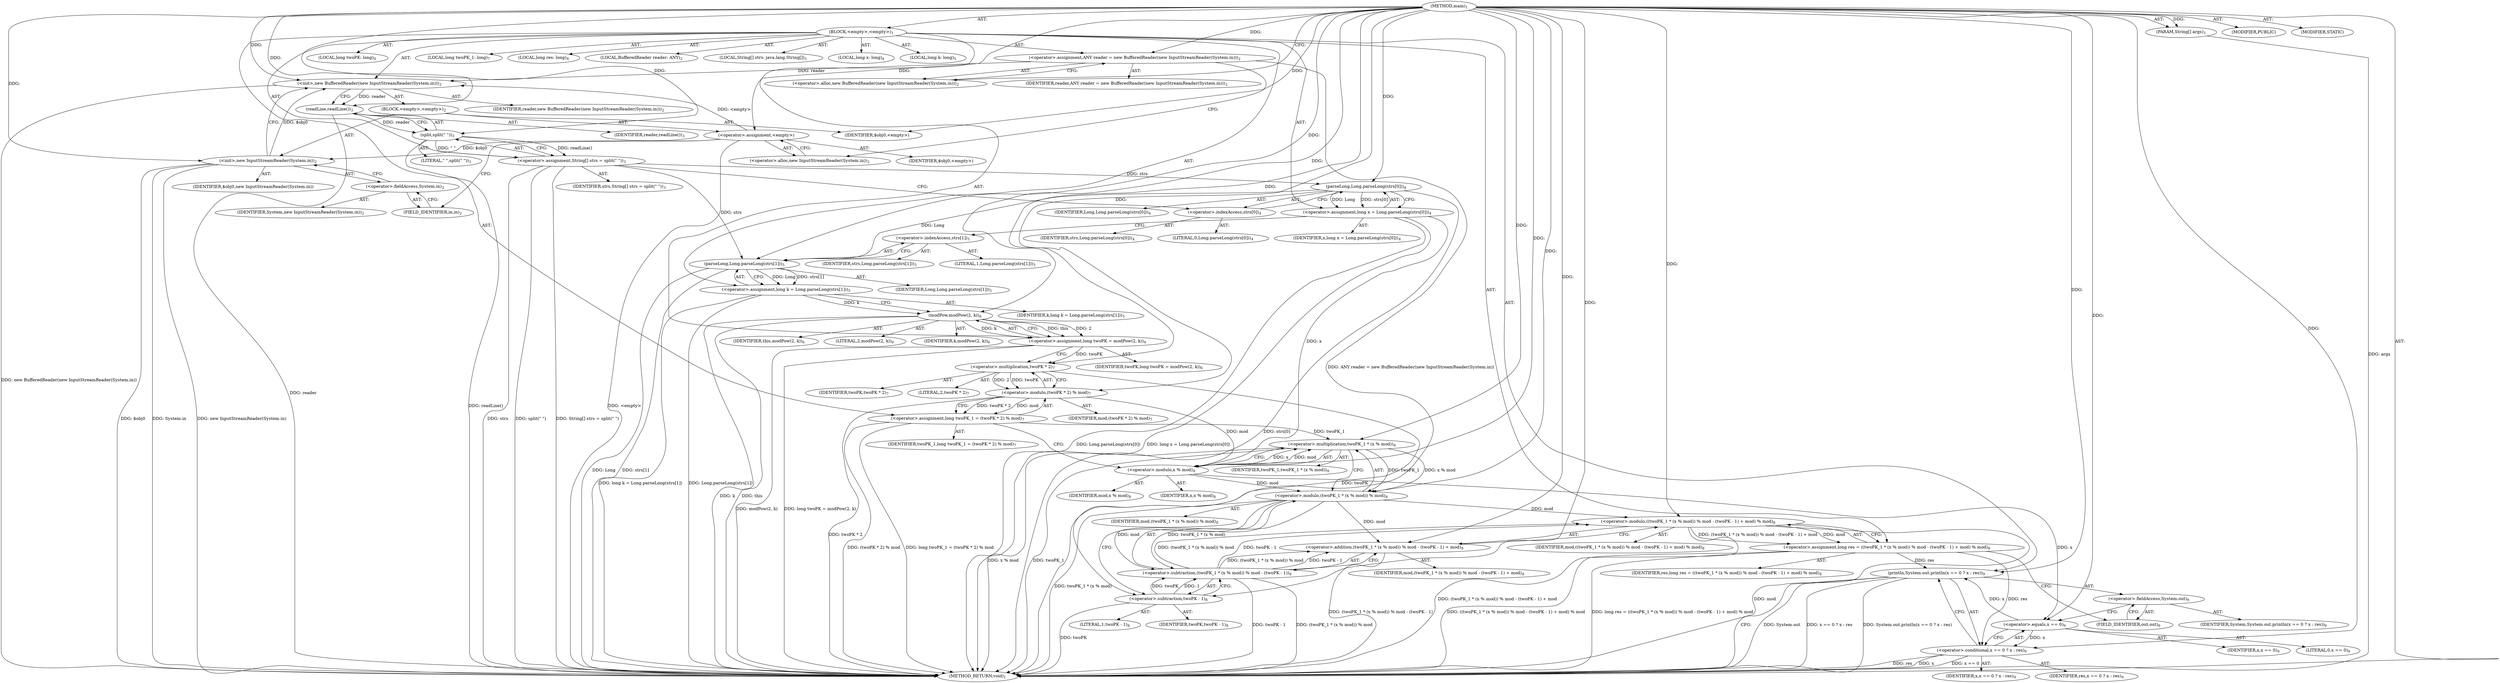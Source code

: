 digraph "main" {  
"19" [label = <(METHOD,main)<SUB>1</SUB>> ]
"20" [label = <(PARAM,String[] args)<SUB>1</SUB>> ]
"21" [label = <(BLOCK,&lt;empty&gt;,&lt;empty&gt;)<SUB>1</SUB>> ]
"4" [label = <(LOCAL,BufferedReader reader: ANY)<SUB>2</SUB>> ]
"22" [label = <(&lt;operator&gt;.assignment,ANY reader = new BufferedReader(new InputStreamReader(System.in)))<SUB>2</SUB>> ]
"23" [label = <(IDENTIFIER,reader,ANY reader = new BufferedReader(new InputStreamReader(System.in)))<SUB>2</SUB>> ]
"24" [label = <(&lt;operator&gt;.alloc,new BufferedReader(new InputStreamReader(System.in)))<SUB>2</SUB>> ]
"25" [label = <(&lt;init&gt;,new BufferedReader(new InputStreamReader(System.in)))<SUB>2</SUB>> ]
"3" [label = <(IDENTIFIER,reader,new BufferedReader(new InputStreamReader(System.in)))<SUB>2</SUB>> ]
"26" [label = <(BLOCK,&lt;empty&gt;,&lt;empty&gt;)<SUB>2</SUB>> ]
"27" [label = <(&lt;operator&gt;.assignment,&lt;empty&gt;)> ]
"28" [label = <(IDENTIFIER,$obj0,&lt;empty&gt;)> ]
"29" [label = <(&lt;operator&gt;.alloc,new InputStreamReader(System.in))<SUB>2</SUB>> ]
"30" [label = <(&lt;init&gt;,new InputStreamReader(System.in))<SUB>2</SUB>> ]
"31" [label = <(IDENTIFIER,$obj0,new InputStreamReader(System.in))> ]
"32" [label = <(&lt;operator&gt;.fieldAccess,System.in)<SUB>2</SUB>> ]
"33" [label = <(IDENTIFIER,System,new InputStreamReader(System.in))<SUB>2</SUB>> ]
"34" [label = <(FIELD_IDENTIFIER,in,in)<SUB>2</SUB>> ]
"35" [label = <(IDENTIFIER,$obj0,&lt;empty&gt;)> ]
"36" [label = <(LOCAL,String[] strs: java.lang.String[])<SUB>3</SUB>> ]
"37" [label = <(&lt;operator&gt;.assignment,String[] strs = split(&quot; &quot;))<SUB>3</SUB>> ]
"38" [label = <(IDENTIFIER,strs,String[] strs = split(&quot; &quot;))<SUB>3</SUB>> ]
"39" [label = <(split,split(&quot; &quot;))<SUB>3</SUB>> ]
"40" [label = <(readLine,readLine())<SUB>3</SUB>> ]
"41" [label = <(IDENTIFIER,reader,readLine())<SUB>3</SUB>> ]
"42" [label = <(LITERAL,&quot; &quot;,split(&quot; &quot;))<SUB>3</SUB>> ]
"43" [label = <(LOCAL,long x: long)<SUB>4</SUB>> ]
"44" [label = <(&lt;operator&gt;.assignment,long x = Long.parseLong(strs[0]))<SUB>4</SUB>> ]
"45" [label = <(IDENTIFIER,x,long x = Long.parseLong(strs[0]))<SUB>4</SUB>> ]
"46" [label = <(parseLong,Long.parseLong(strs[0]))<SUB>4</SUB>> ]
"47" [label = <(IDENTIFIER,Long,Long.parseLong(strs[0]))<SUB>4</SUB>> ]
"48" [label = <(&lt;operator&gt;.indexAccess,strs[0])<SUB>4</SUB>> ]
"49" [label = <(IDENTIFIER,strs,Long.parseLong(strs[0]))<SUB>4</SUB>> ]
"50" [label = <(LITERAL,0,Long.parseLong(strs[0]))<SUB>4</SUB>> ]
"51" [label = <(LOCAL,long k: long)<SUB>5</SUB>> ]
"52" [label = <(&lt;operator&gt;.assignment,long k = Long.parseLong(strs[1]))<SUB>5</SUB>> ]
"53" [label = <(IDENTIFIER,k,long k = Long.parseLong(strs[1]))<SUB>5</SUB>> ]
"54" [label = <(parseLong,Long.parseLong(strs[1]))<SUB>5</SUB>> ]
"55" [label = <(IDENTIFIER,Long,Long.parseLong(strs[1]))<SUB>5</SUB>> ]
"56" [label = <(&lt;operator&gt;.indexAccess,strs[1])<SUB>5</SUB>> ]
"57" [label = <(IDENTIFIER,strs,Long.parseLong(strs[1]))<SUB>5</SUB>> ]
"58" [label = <(LITERAL,1,Long.parseLong(strs[1]))<SUB>5</SUB>> ]
"59" [label = <(LOCAL,long twoPK: long)<SUB>6</SUB>> ]
"60" [label = <(&lt;operator&gt;.assignment,long twoPK = modPow(2, k))<SUB>6</SUB>> ]
"61" [label = <(IDENTIFIER,twoPK,long twoPK = modPow(2, k))<SUB>6</SUB>> ]
"62" [label = <(modPow,modPow(2, k))<SUB>6</SUB>> ]
"63" [label = <(IDENTIFIER,this,modPow(2, k))<SUB>6</SUB>> ]
"64" [label = <(LITERAL,2,modPow(2, k))<SUB>6</SUB>> ]
"65" [label = <(IDENTIFIER,k,modPow(2, k))<SUB>6</SUB>> ]
"66" [label = <(LOCAL,long twoPK_1: long)<SUB>7</SUB>> ]
"67" [label = <(&lt;operator&gt;.assignment,long twoPK_1 = (twoPK * 2) % mod)<SUB>7</SUB>> ]
"68" [label = <(IDENTIFIER,twoPK_1,long twoPK_1 = (twoPK * 2) % mod)<SUB>7</SUB>> ]
"69" [label = <(&lt;operator&gt;.modulo,(twoPK * 2) % mod)<SUB>7</SUB>> ]
"70" [label = <(&lt;operator&gt;.multiplication,twoPK * 2)<SUB>7</SUB>> ]
"71" [label = <(IDENTIFIER,twoPK,twoPK * 2)<SUB>7</SUB>> ]
"72" [label = <(LITERAL,2,twoPK * 2)<SUB>7</SUB>> ]
"73" [label = <(IDENTIFIER,mod,(twoPK * 2) % mod)<SUB>7</SUB>> ]
"74" [label = <(LOCAL,long res: long)<SUB>8</SUB>> ]
"75" [label = <(&lt;operator&gt;.assignment,long res = ((twoPK_1 * (x % mod)) % mod - (twoPK - 1) + mod) % mod)<SUB>8</SUB>> ]
"76" [label = <(IDENTIFIER,res,long res = ((twoPK_1 * (x % mod)) % mod - (twoPK - 1) + mod) % mod)<SUB>8</SUB>> ]
"77" [label = <(&lt;operator&gt;.modulo,((twoPK_1 * (x % mod)) % mod - (twoPK - 1) + mod) % mod)<SUB>8</SUB>> ]
"78" [label = <(&lt;operator&gt;.addition,(twoPK_1 * (x % mod)) % mod - (twoPK - 1) + mod)<SUB>8</SUB>> ]
"79" [label = <(&lt;operator&gt;.subtraction,(twoPK_1 * (x % mod)) % mod - (twoPK - 1))<SUB>8</SUB>> ]
"80" [label = <(&lt;operator&gt;.modulo,(twoPK_1 * (x % mod)) % mod)<SUB>8</SUB>> ]
"81" [label = <(&lt;operator&gt;.multiplication,twoPK_1 * (x % mod))<SUB>8</SUB>> ]
"82" [label = <(IDENTIFIER,twoPK_1,twoPK_1 * (x % mod))<SUB>8</SUB>> ]
"83" [label = <(&lt;operator&gt;.modulo,x % mod)<SUB>8</SUB>> ]
"84" [label = <(IDENTIFIER,x,x % mod)<SUB>8</SUB>> ]
"85" [label = <(IDENTIFIER,mod,x % mod)<SUB>8</SUB>> ]
"86" [label = <(IDENTIFIER,mod,(twoPK_1 * (x % mod)) % mod)<SUB>8</SUB>> ]
"87" [label = <(&lt;operator&gt;.subtraction,twoPK - 1)<SUB>8</SUB>> ]
"88" [label = <(IDENTIFIER,twoPK,twoPK - 1)<SUB>8</SUB>> ]
"89" [label = <(LITERAL,1,twoPK - 1)<SUB>8</SUB>> ]
"90" [label = <(IDENTIFIER,mod,(twoPK_1 * (x % mod)) % mod - (twoPK - 1) + mod)<SUB>8</SUB>> ]
"91" [label = <(IDENTIFIER,mod,((twoPK_1 * (x % mod)) % mod - (twoPK - 1) + mod) % mod)<SUB>8</SUB>> ]
"92" [label = <(println,System.out.println(x == 0 ? x : res))<SUB>9</SUB>> ]
"93" [label = <(&lt;operator&gt;.fieldAccess,System.out)<SUB>9</SUB>> ]
"94" [label = <(IDENTIFIER,System,System.out.println(x == 0 ? x : res))<SUB>9</SUB>> ]
"95" [label = <(FIELD_IDENTIFIER,out,out)<SUB>9</SUB>> ]
"96" [label = <(&lt;operator&gt;.conditional,x == 0 ? x : res)<SUB>9</SUB>> ]
"97" [label = <(&lt;operator&gt;.equals,x == 0)<SUB>9</SUB>> ]
"98" [label = <(IDENTIFIER,x,x == 0)<SUB>9</SUB>> ]
"99" [label = <(LITERAL,0,x == 0)<SUB>9</SUB>> ]
"100" [label = <(IDENTIFIER,x,x == 0 ? x : res)<SUB>9</SUB>> ]
"101" [label = <(IDENTIFIER,res,x == 0 ? x : res)<SUB>9</SUB>> ]
"102" [label = <(MODIFIER,PUBLIC)> ]
"103" [label = <(MODIFIER,STATIC)> ]
"104" [label = <(METHOD_RETURN,void)<SUB>1</SUB>> ]
  "19" -> "20"  [ label = "AST: "] 
  "19" -> "21"  [ label = "AST: "] 
  "19" -> "102"  [ label = "AST: "] 
  "19" -> "103"  [ label = "AST: "] 
  "19" -> "104"  [ label = "AST: "] 
  "21" -> "4"  [ label = "AST: "] 
  "21" -> "22"  [ label = "AST: "] 
  "21" -> "25"  [ label = "AST: "] 
  "21" -> "36"  [ label = "AST: "] 
  "21" -> "37"  [ label = "AST: "] 
  "21" -> "43"  [ label = "AST: "] 
  "21" -> "44"  [ label = "AST: "] 
  "21" -> "51"  [ label = "AST: "] 
  "21" -> "52"  [ label = "AST: "] 
  "21" -> "59"  [ label = "AST: "] 
  "21" -> "60"  [ label = "AST: "] 
  "21" -> "66"  [ label = "AST: "] 
  "21" -> "67"  [ label = "AST: "] 
  "21" -> "74"  [ label = "AST: "] 
  "21" -> "75"  [ label = "AST: "] 
  "21" -> "92"  [ label = "AST: "] 
  "22" -> "23"  [ label = "AST: "] 
  "22" -> "24"  [ label = "AST: "] 
  "25" -> "3"  [ label = "AST: "] 
  "25" -> "26"  [ label = "AST: "] 
  "26" -> "27"  [ label = "AST: "] 
  "26" -> "30"  [ label = "AST: "] 
  "26" -> "35"  [ label = "AST: "] 
  "27" -> "28"  [ label = "AST: "] 
  "27" -> "29"  [ label = "AST: "] 
  "30" -> "31"  [ label = "AST: "] 
  "30" -> "32"  [ label = "AST: "] 
  "32" -> "33"  [ label = "AST: "] 
  "32" -> "34"  [ label = "AST: "] 
  "37" -> "38"  [ label = "AST: "] 
  "37" -> "39"  [ label = "AST: "] 
  "39" -> "40"  [ label = "AST: "] 
  "39" -> "42"  [ label = "AST: "] 
  "40" -> "41"  [ label = "AST: "] 
  "44" -> "45"  [ label = "AST: "] 
  "44" -> "46"  [ label = "AST: "] 
  "46" -> "47"  [ label = "AST: "] 
  "46" -> "48"  [ label = "AST: "] 
  "48" -> "49"  [ label = "AST: "] 
  "48" -> "50"  [ label = "AST: "] 
  "52" -> "53"  [ label = "AST: "] 
  "52" -> "54"  [ label = "AST: "] 
  "54" -> "55"  [ label = "AST: "] 
  "54" -> "56"  [ label = "AST: "] 
  "56" -> "57"  [ label = "AST: "] 
  "56" -> "58"  [ label = "AST: "] 
  "60" -> "61"  [ label = "AST: "] 
  "60" -> "62"  [ label = "AST: "] 
  "62" -> "63"  [ label = "AST: "] 
  "62" -> "64"  [ label = "AST: "] 
  "62" -> "65"  [ label = "AST: "] 
  "67" -> "68"  [ label = "AST: "] 
  "67" -> "69"  [ label = "AST: "] 
  "69" -> "70"  [ label = "AST: "] 
  "69" -> "73"  [ label = "AST: "] 
  "70" -> "71"  [ label = "AST: "] 
  "70" -> "72"  [ label = "AST: "] 
  "75" -> "76"  [ label = "AST: "] 
  "75" -> "77"  [ label = "AST: "] 
  "77" -> "78"  [ label = "AST: "] 
  "77" -> "91"  [ label = "AST: "] 
  "78" -> "79"  [ label = "AST: "] 
  "78" -> "90"  [ label = "AST: "] 
  "79" -> "80"  [ label = "AST: "] 
  "79" -> "87"  [ label = "AST: "] 
  "80" -> "81"  [ label = "AST: "] 
  "80" -> "86"  [ label = "AST: "] 
  "81" -> "82"  [ label = "AST: "] 
  "81" -> "83"  [ label = "AST: "] 
  "83" -> "84"  [ label = "AST: "] 
  "83" -> "85"  [ label = "AST: "] 
  "87" -> "88"  [ label = "AST: "] 
  "87" -> "89"  [ label = "AST: "] 
  "92" -> "93"  [ label = "AST: "] 
  "92" -> "96"  [ label = "AST: "] 
  "93" -> "94"  [ label = "AST: "] 
  "93" -> "95"  [ label = "AST: "] 
  "96" -> "97"  [ label = "AST: "] 
  "96" -> "100"  [ label = "AST: "] 
  "96" -> "101"  [ label = "AST: "] 
  "97" -> "98"  [ label = "AST: "] 
  "97" -> "99"  [ label = "AST: "] 
  "22" -> "29"  [ label = "CFG: "] 
  "25" -> "40"  [ label = "CFG: "] 
  "37" -> "48"  [ label = "CFG: "] 
  "44" -> "56"  [ label = "CFG: "] 
  "52" -> "62"  [ label = "CFG: "] 
  "60" -> "70"  [ label = "CFG: "] 
  "67" -> "83"  [ label = "CFG: "] 
  "75" -> "95"  [ label = "CFG: "] 
  "92" -> "104"  [ label = "CFG: "] 
  "24" -> "22"  [ label = "CFG: "] 
  "39" -> "37"  [ label = "CFG: "] 
  "46" -> "44"  [ label = "CFG: "] 
  "54" -> "52"  [ label = "CFG: "] 
  "62" -> "60"  [ label = "CFG: "] 
  "69" -> "67"  [ label = "CFG: "] 
  "77" -> "75"  [ label = "CFG: "] 
  "93" -> "97"  [ label = "CFG: "] 
  "96" -> "92"  [ label = "CFG: "] 
  "27" -> "34"  [ label = "CFG: "] 
  "30" -> "25"  [ label = "CFG: "] 
  "40" -> "39"  [ label = "CFG: "] 
  "48" -> "46"  [ label = "CFG: "] 
  "56" -> "54"  [ label = "CFG: "] 
  "70" -> "69"  [ label = "CFG: "] 
  "78" -> "77"  [ label = "CFG: "] 
  "95" -> "93"  [ label = "CFG: "] 
  "97" -> "96"  [ label = "CFG: "] 
  "29" -> "27"  [ label = "CFG: "] 
  "32" -> "30"  [ label = "CFG: "] 
  "79" -> "78"  [ label = "CFG: "] 
  "34" -> "32"  [ label = "CFG: "] 
  "80" -> "87"  [ label = "CFG: "] 
  "87" -> "79"  [ label = "CFG: "] 
  "81" -> "80"  [ label = "CFG: "] 
  "83" -> "81"  [ label = "CFG: "] 
  "19" -> "24"  [ label = "CFG: "] 
  "20" -> "104"  [ label = "DDG: args"] 
  "22" -> "104"  [ label = "DDG: ANY reader = new BufferedReader(new InputStreamReader(System.in))"] 
  "27" -> "104"  [ label = "DDG: &lt;empty&gt;"] 
  "30" -> "104"  [ label = "DDG: $obj0"] 
  "30" -> "104"  [ label = "DDG: System.in"] 
  "30" -> "104"  [ label = "DDG: new InputStreamReader(System.in)"] 
  "25" -> "104"  [ label = "DDG: new BufferedReader(new InputStreamReader(System.in))"] 
  "37" -> "104"  [ label = "DDG: strs"] 
  "40" -> "104"  [ label = "DDG: reader"] 
  "39" -> "104"  [ label = "DDG: readLine()"] 
  "37" -> "104"  [ label = "DDG: split(&quot; &quot;)"] 
  "37" -> "104"  [ label = "DDG: String[] strs = split(&quot; &quot;)"] 
  "46" -> "104"  [ label = "DDG: strs[0]"] 
  "44" -> "104"  [ label = "DDG: Long.parseLong(strs[0])"] 
  "44" -> "104"  [ label = "DDG: long x = Long.parseLong(strs[0])"] 
  "54" -> "104"  [ label = "DDG: Long"] 
  "54" -> "104"  [ label = "DDG: strs[1]"] 
  "52" -> "104"  [ label = "DDG: Long.parseLong(strs[1])"] 
  "52" -> "104"  [ label = "DDG: long k = Long.parseLong(strs[1])"] 
  "62" -> "104"  [ label = "DDG: k"] 
  "60" -> "104"  [ label = "DDG: modPow(2, k)"] 
  "60" -> "104"  [ label = "DDG: long twoPK = modPow(2, k)"] 
  "69" -> "104"  [ label = "DDG: twoPK * 2"] 
  "67" -> "104"  [ label = "DDG: (twoPK * 2) % mod"] 
  "67" -> "104"  [ label = "DDG: long twoPK_1 = (twoPK * 2) % mod"] 
  "81" -> "104"  [ label = "DDG: twoPK_1"] 
  "81" -> "104"  [ label = "DDG: x % mod"] 
  "80" -> "104"  [ label = "DDG: twoPK_1 * (x % mod)"] 
  "79" -> "104"  [ label = "DDG: (twoPK_1 * (x % mod)) % mod"] 
  "87" -> "104"  [ label = "DDG: twoPK"] 
  "79" -> "104"  [ label = "DDG: twoPK - 1"] 
  "78" -> "104"  [ label = "DDG: (twoPK_1 * (x % mod)) % mod - (twoPK - 1)"] 
  "77" -> "104"  [ label = "DDG: (twoPK_1 * (x % mod)) % mod - (twoPK - 1) + mod"] 
  "77" -> "104"  [ label = "DDG: mod"] 
  "75" -> "104"  [ label = "DDG: ((twoPK_1 * (x % mod)) % mod - (twoPK - 1) + mod) % mod"] 
  "75" -> "104"  [ label = "DDG: long res = ((twoPK_1 * (x % mod)) % mod - (twoPK - 1) + mod) % mod"] 
  "92" -> "104"  [ label = "DDG: System.out"] 
  "96" -> "104"  [ label = "DDG: x == 0"] 
  "96" -> "104"  [ label = "DDG: res"] 
  "96" -> "104"  [ label = "DDG: x"] 
  "92" -> "104"  [ label = "DDG: x == 0 ? x : res"] 
  "92" -> "104"  [ label = "DDG: System.out.println(x == 0 ? x : res)"] 
  "62" -> "104"  [ label = "DDG: this"] 
  "19" -> "20"  [ label = "DDG: "] 
  "19" -> "22"  [ label = "DDG: "] 
  "39" -> "37"  [ label = "DDG: readLine()"] 
  "39" -> "37"  [ label = "DDG: &quot; &quot;"] 
  "46" -> "44"  [ label = "DDG: Long"] 
  "46" -> "44"  [ label = "DDG: strs[0]"] 
  "54" -> "52"  [ label = "DDG: Long"] 
  "54" -> "52"  [ label = "DDG: strs[1]"] 
  "62" -> "60"  [ label = "DDG: this"] 
  "62" -> "60"  [ label = "DDG: 2"] 
  "62" -> "60"  [ label = "DDG: k"] 
  "69" -> "67"  [ label = "DDG: twoPK * 2"] 
  "69" -> "67"  [ label = "DDG: mod"] 
  "77" -> "75"  [ label = "DDG: (twoPK_1 * (x % mod)) % mod - (twoPK - 1) + mod"] 
  "77" -> "75"  [ label = "DDG: mod"] 
  "22" -> "25"  [ label = "DDG: reader"] 
  "19" -> "25"  [ label = "DDG: "] 
  "27" -> "25"  [ label = "DDG: &lt;empty&gt;"] 
  "30" -> "25"  [ label = "DDG: $obj0"] 
  "97" -> "92"  [ label = "DDG: x"] 
  "19" -> "92"  [ label = "DDG: "] 
  "75" -> "92"  [ label = "DDG: res"] 
  "19" -> "27"  [ label = "DDG: "] 
  "19" -> "35"  [ label = "DDG: "] 
  "40" -> "39"  [ label = "DDG: reader"] 
  "19" -> "39"  [ label = "DDG: "] 
  "19" -> "46"  [ label = "DDG: "] 
  "37" -> "46"  [ label = "DDG: strs"] 
  "46" -> "54"  [ label = "DDG: Long"] 
  "19" -> "54"  [ label = "DDG: "] 
  "37" -> "54"  [ label = "DDG: strs"] 
  "19" -> "62"  [ label = "DDG: "] 
  "52" -> "62"  [ label = "DDG: k"] 
  "70" -> "69"  [ label = "DDG: twoPK"] 
  "70" -> "69"  [ label = "DDG: 2"] 
  "19" -> "69"  [ label = "DDG: "] 
  "79" -> "77"  [ label = "DDG: (twoPK_1 * (x % mod)) % mod"] 
  "79" -> "77"  [ label = "DDG: twoPK - 1"] 
  "80" -> "77"  [ label = "DDG: mod"] 
  "19" -> "77"  [ label = "DDG: "] 
  "97" -> "96"  [ label = "DDG: x"] 
  "19" -> "96"  [ label = "DDG: "] 
  "75" -> "96"  [ label = "DDG: res"] 
  "27" -> "30"  [ label = "DDG: $obj0"] 
  "19" -> "30"  [ label = "DDG: "] 
  "25" -> "40"  [ label = "DDG: reader"] 
  "19" -> "40"  [ label = "DDG: "] 
  "60" -> "70"  [ label = "DDG: twoPK"] 
  "19" -> "70"  [ label = "DDG: "] 
  "79" -> "78"  [ label = "DDG: (twoPK_1 * (x % mod)) % mod"] 
  "79" -> "78"  [ label = "DDG: twoPK - 1"] 
  "80" -> "78"  [ label = "DDG: mod"] 
  "19" -> "78"  [ label = "DDG: "] 
  "83" -> "97"  [ label = "DDG: x"] 
  "19" -> "97"  [ label = "DDG: "] 
  "80" -> "79"  [ label = "DDG: twoPK_1 * (x % mod)"] 
  "80" -> "79"  [ label = "DDG: mod"] 
  "87" -> "79"  [ label = "DDG: twoPK"] 
  "87" -> "79"  [ label = "DDG: 1"] 
  "81" -> "80"  [ label = "DDG: twoPK_1"] 
  "81" -> "80"  [ label = "DDG: x % mod"] 
  "83" -> "80"  [ label = "DDG: mod"] 
  "19" -> "80"  [ label = "DDG: "] 
  "70" -> "87"  [ label = "DDG: twoPK"] 
  "19" -> "87"  [ label = "DDG: "] 
  "67" -> "81"  [ label = "DDG: twoPK_1"] 
  "19" -> "81"  [ label = "DDG: "] 
  "83" -> "81"  [ label = "DDG: x"] 
  "83" -> "81"  [ label = "DDG: mod"] 
  "44" -> "83"  [ label = "DDG: x"] 
  "19" -> "83"  [ label = "DDG: "] 
  "69" -> "83"  [ label = "DDG: mod"] 
}
